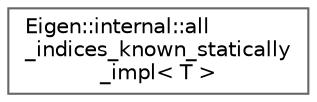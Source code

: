digraph "类继承关系图"
{
 // LATEX_PDF_SIZE
  bgcolor="transparent";
  edge [fontname=Helvetica,fontsize=10,labelfontname=Helvetica,labelfontsize=10];
  node [fontname=Helvetica,fontsize=10,shape=box,height=0.2,width=0.4];
  rankdir="LR";
  Node0 [id="Node000000",label="Eigen::internal::all\l_indices_known_statically\l_impl\< T \>",height=0.2,width=0.4,color="grey40", fillcolor="white", style="filled",URL="$struct_eigen_1_1internal_1_1all__indices__known__statically__impl.html",tooltip=" "];
}
